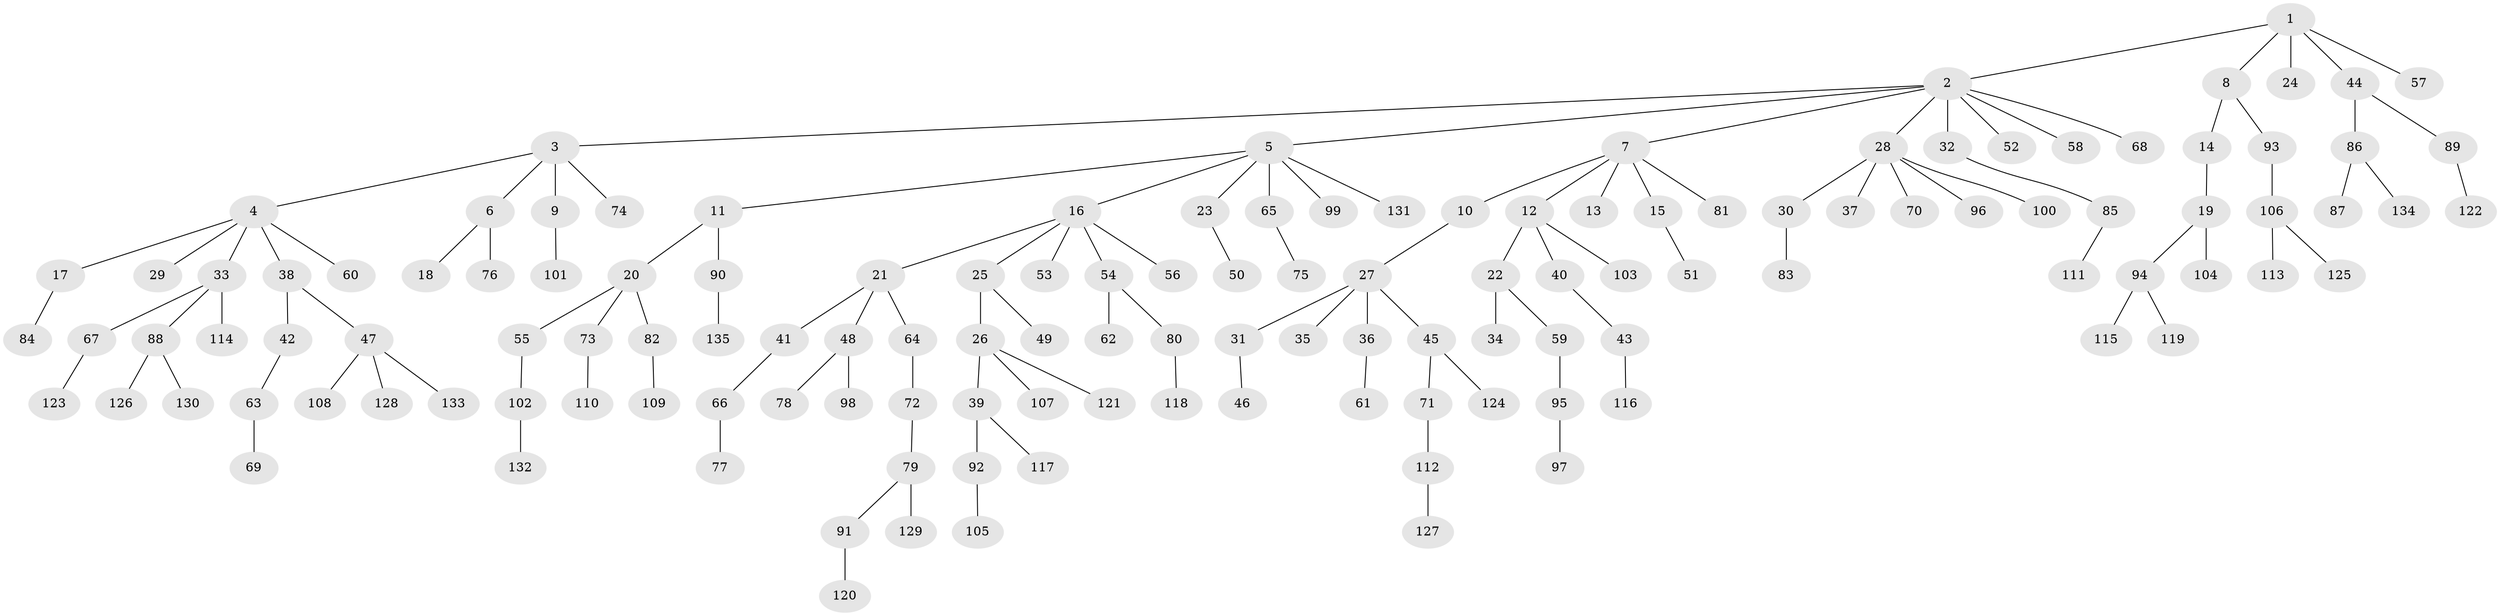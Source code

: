 // coarse degree distribution, {6: 0.03333333333333333, 13: 0.011111111111111112, 4: 0.05555555555555555, 8: 0.011111111111111112, 2: 0.18888888888888888, 1: 0.5888888888888889, 3: 0.1, 5: 0.011111111111111112}
// Generated by graph-tools (version 1.1) at 2025/42/03/06/25 10:42:05]
// undirected, 135 vertices, 134 edges
graph export_dot {
graph [start="1"]
  node [color=gray90,style=filled];
  1;
  2;
  3;
  4;
  5;
  6;
  7;
  8;
  9;
  10;
  11;
  12;
  13;
  14;
  15;
  16;
  17;
  18;
  19;
  20;
  21;
  22;
  23;
  24;
  25;
  26;
  27;
  28;
  29;
  30;
  31;
  32;
  33;
  34;
  35;
  36;
  37;
  38;
  39;
  40;
  41;
  42;
  43;
  44;
  45;
  46;
  47;
  48;
  49;
  50;
  51;
  52;
  53;
  54;
  55;
  56;
  57;
  58;
  59;
  60;
  61;
  62;
  63;
  64;
  65;
  66;
  67;
  68;
  69;
  70;
  71;
  72;
  73;
  74;
  75;
  76;
  77;
  78;
  79;
  80;
  81;
  82;
  83;
  84;
  85;
  86;
  87;
  88;
  89;
  90;
  91;
  92;
  93;
  94;
  95;
  96;
  97;
  98;
  99;
  100;
  101;
  102;
  103;
  104;
  105;
  106;
  107;
  108;
  109;
  110;
  111;
  112;
  113;
  114;
  115;
  116;
  117;
  118;
  119;
  120;
  121;
  122;
  123;
  124;
  125;
  126;
  127;
  128;
  129;
  130;
  131;
  132;
  133;
  134;
  135;
  1 -- 2;
  1 -- 8;
  1 -- 24;
  1 -- 44;
  1 -- 57;
  2 -- 3;
  2 -- 5;
  2 -- 7;
  2 -- 28;
  2 -- 32;
  2 -- 52;
  2 -- 58;
  2 -- 68;
  3 -- 4;
  3 -- 6;
  3 -- 9;
  3 -- 74;
  4 -- 17;
  4 -- 29;
  4 -- 33;
  4 -- 38;
  4 -- 60;
  5 -- 11;
  5 -- 16;
  5 -- 23;
  5 -- 65;
  5 -- 99;
  5 -- 131;
  6 -- 18;
  6 -- 76;
  7 -- 10;
  7 -- 12;
  7 -- 13;
  7 -- 15;
  7 -- 81;
  8 -- 14;
  8 -- 93;
  9 -- 101;
  10 -- 27;
  11 -- 20;
  11 -- 90;
  12 -- 22;
  12 -- 40;
  12 -- 103;
  14 -- 19;
  15 -- 51;
  16 -- 21;
  16 -- 25;
  16 -- 53;
  16 -- 54;
  16 -- 56;
  17 -- 84;
  19 -- 94;
  19 -- 104;
  20 -- 55;
  20 -- 73;
  20 -- 82;
  21 -- 41;
  21 -- 48;
  21 -- 64;
  22 -- 34;
  22 -- 59;
  23 -- 50;
  25 -- 26;
  25 -- 49;
  26 -- 39;
  26 -- 107;
  26 -- 121;
  27 -- 31;
  27 -- 35;
  27 -- 36;
  27 -- 45;
  28 -- 30;
  28 -- 37;
  28 -- 70;
  28 -- 96;
  28 -- 100;
  30 -- 83;
  31 -- 46;
  32 -- 85;
  33 -- 67;
  33 -- 88;
  33 -- 114;
  36 -- 61;
  38 -- 42;
  38 -- 47;
  39 -- 92;
  39 -- 117;
  40 -- 43;
  41 -- 66;
  42 -- 63;
  43 -- 116;
  44 -- 86;
  44 -- 89;
  45 -- 71;
  45 -- 124;
  47 -- 108;
  47 -- 128;
  47 -- 133;
  48 -- 78;
  48 -- 98;
  54 -- 62;
  54 -- 80;
  55 -- 102;
  59 -- 95;
  63 -- 69;
  64 -- 72;
  65 -- 75;
  66 -- 77;
  67 -- 123;
  71 -- 112;
  72 -- 79;
  73 -- 110;
  79 -- 91;
  79 -- 129;
  80 -- 118;
  82 -- 109;
  85 -- 111;
  86 -- 87;
  86 -- 134;
  88 -- 126;
  88 -- 130;
  89 -- 122;
  90 -- 135;
  91 -- 120;
  92 -- 105;
  93 -- 106;
  94 -- 115;
  94 -- 119;
  95 -- 97;
  102 -- 132;
  106 -- 113;
  106 -- 125;
  112 -- 127;
}

